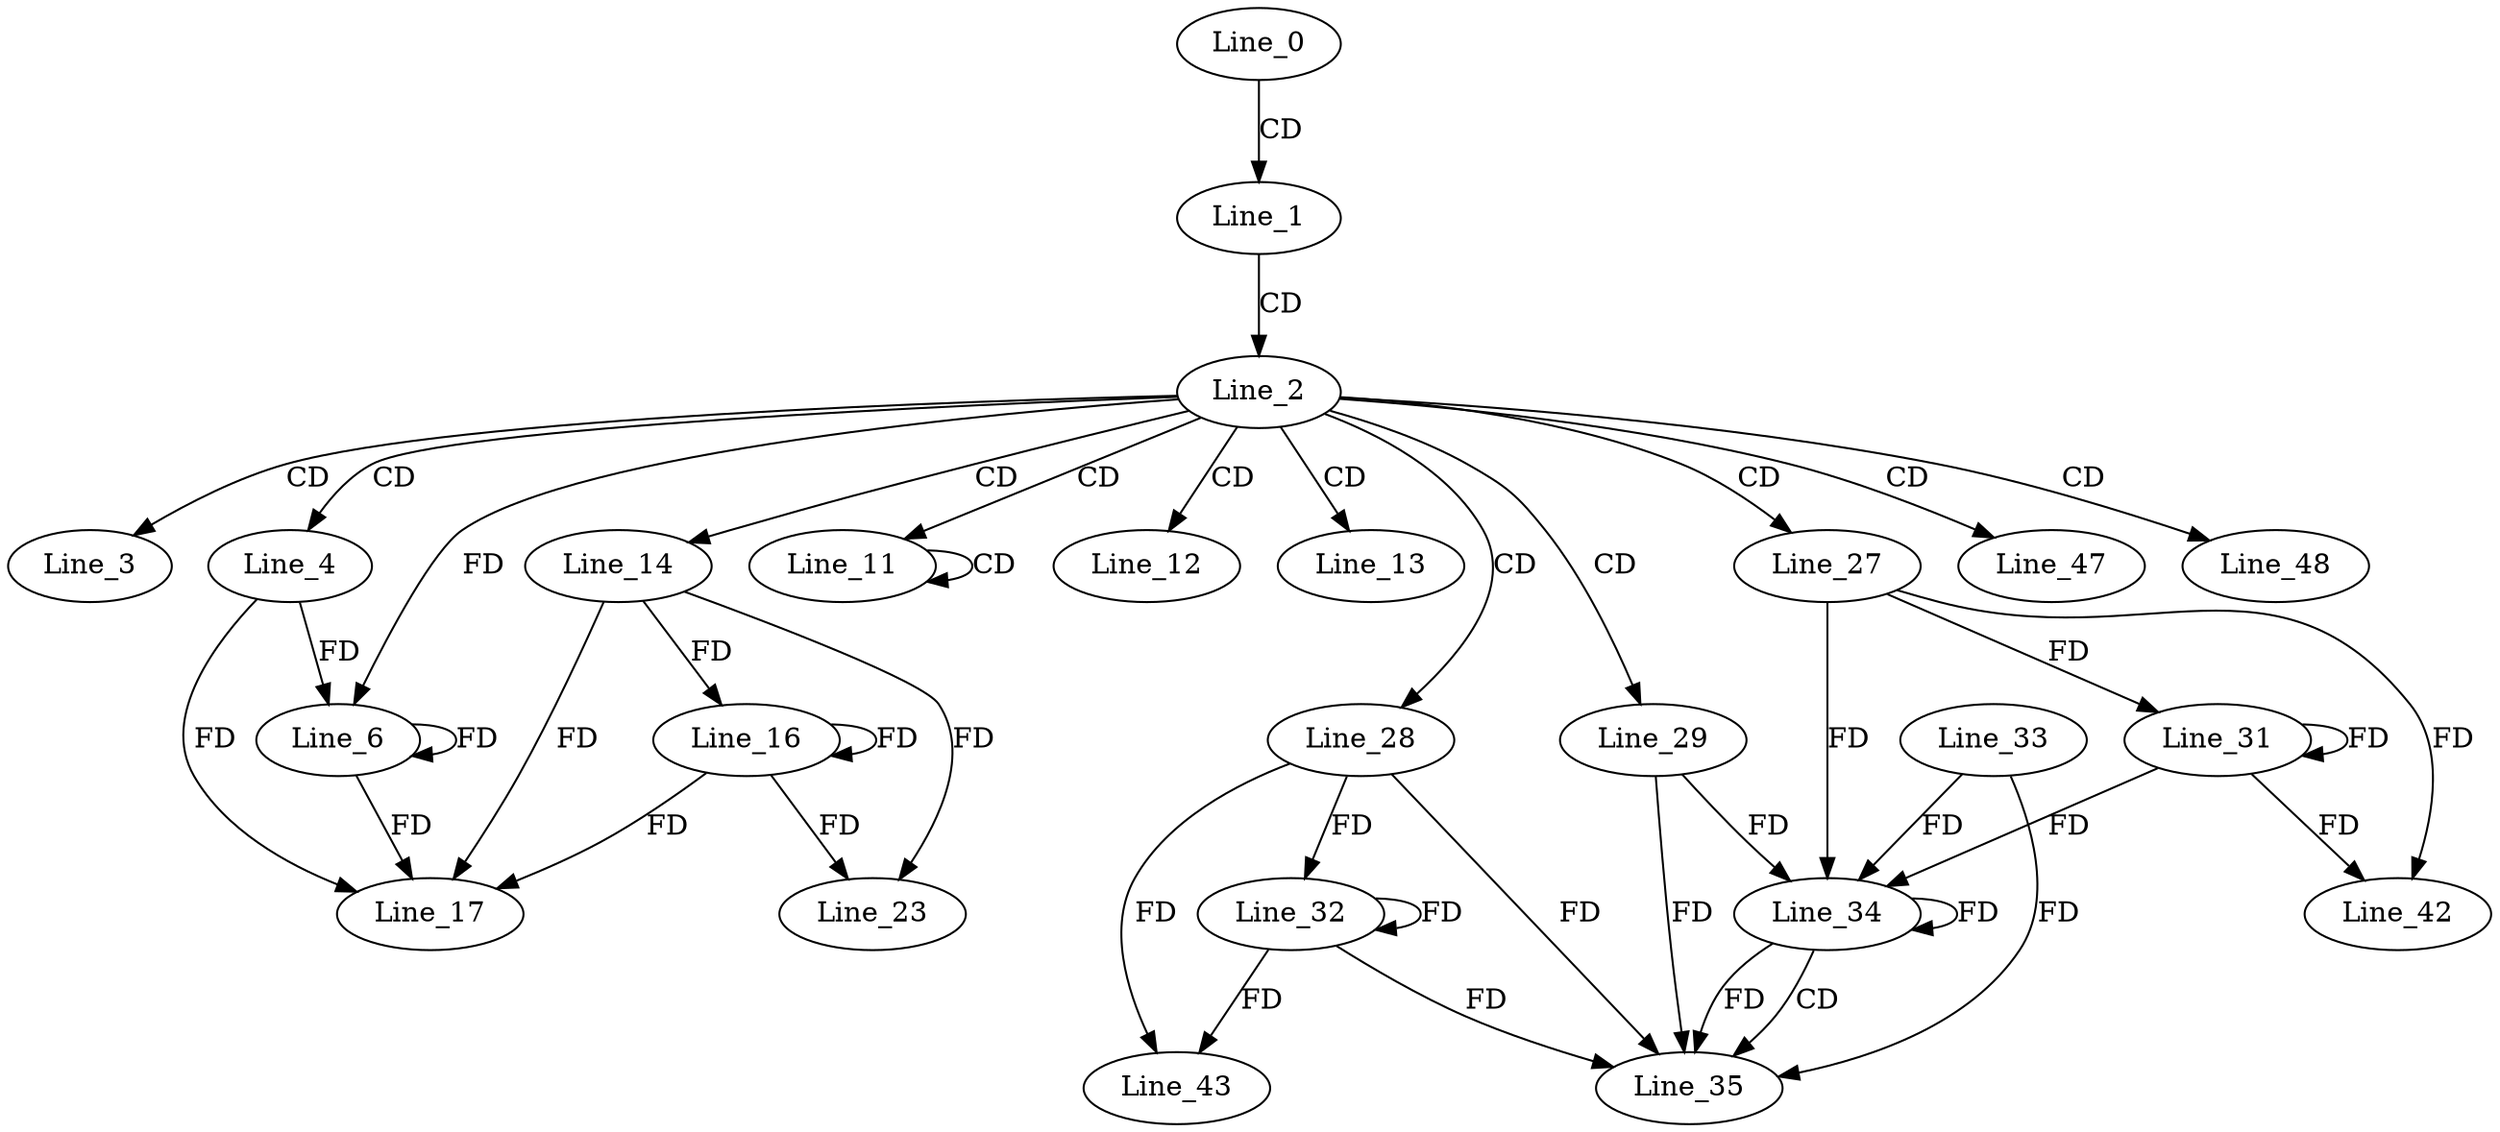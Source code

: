 digraph G {
  Line_0;
  Line_1;
  Line_2;
  Line_3;
  Line_4;
  Line_6;
  Line_6;
  Line_11;
  Line_11;
  Line_12;
  Line_12;
  Line_13;
  Line_13;
  Line_14;
  Line_16;
  Line_17;
  Line_23;
  Line_27;
  Line_28;
  Line_29;
  Line_31;
  Line_32;
  Line_34;
  Line_33;
  Line_34;
  Line_34;
  Line_35;
  Line_42;
  Line_43;
  Line_47;
  Line_48;
  Line_48;
  Line_0 -> Line_1 [ label="CD" ];
  Line_1 -> Line_2 [ label="CD" ];
  Line_2 -> Line_3 [ label="CD" ];
  Line_2 -> Line_4 [ label="CD" ];
  Line_4 -> Line_6 [ label="FD" ];
  Line_6 -> Line_6 [ label="FD" ];
  Line_2 -> Line_6 [ label="FD" ];
  Line_2 -> Line_11 [ label="CD" ];
  Line_11 -> Line_11 [ label="CD" ];
  Line_2 -> Line_12 [ label="CD" ];
  Line_2 -> Line_13 [ label="CD" ];
  Line_2 -> Line_14 [ label="CD" ];
  Line_14 -> Line_16 [ label="FD" ];
  Line_16 -> Line_16 [ label="FD" ];
  Line_14 -> Line_17 [ label="FD" ];
  Line_16 -> Line_17 [ label="FD" ];
  Line_4 -> Line_17 [ label="FD" ];
  Line_6 -> Line_17 [ label="FD" ];
  Line_14 -> Line_23 [ label="FD" ];
  Line_16 -> Line_23 [ label="FD" ];
  Line_2 -> Line_27 [ label="CD" ];
  Line_2 -> Line_28 [ label="CD" ];
  Line_2 -> Line_29 [ label="CD" ];
  Line_27 -> Line_31 [ label="FD" ];
  Line_31 -> Line_31 [ label="FD" ];
  Line_28 -> Line_32 [ label="FD" ];
  Line_32 -> Line_32 [ label="FD" ];
  Line_34 -> Line_34 [ label="FD" ];
  Line_33 -> Line_34 [ label="FD" ];
  Line_27 -> Line_34 [ label="FD" ];
  Line_31 -> Line_34 [ label="FD" ];
  Line_29 -> Line_34 [ label="FD" ];
  Line_34 -> Line_35 [ label="CD" ];
  Line_28 -> Line_35 [ label="FD" ];
  Line_32 -> Line_35 [ label="FD" ];
  Line_29 -> Line_35 [ label="FD" ];
  Line_34 -> Line_35 [ label="FD" ];
  Line_33 -> Line_35 [ label="FD" ];
  Line_27 -> Line_42 [ label="FD" ];
  Line_31 -> Line_42 [ label="FD" ];
  Line_28 -> Line_43 [ label="FD" ];
  Line_32 -> Line_43 [ label="FD" ];
  Line_2 -> Line_47 [ label="CD" ];
  Line_2 -> Line_48 [ label="CD" ];
}
